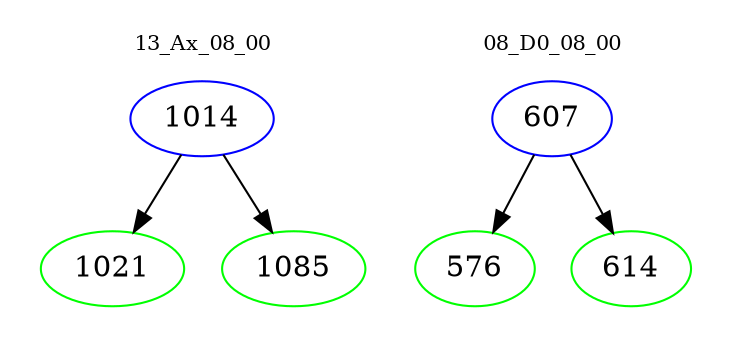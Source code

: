 digraph{
subgraph cluster_0 {
color = white
label = "13_Ax_08_00";
fontsize=10;
T0_1014 [label="1014", color="blue"]
T0_1014 -> T0_1021 [color="black"]
T0_1021 [label="1021", color="green"]
T0_1014 -> T0_1085 [color="black"]
T0_1085 [label="1085", color="green"]
}
subgraph cluster_1 {
color = white
label = "08_D0_08_00";
fontsize=10;
T1_607 [label="607", color="blue"]
T1_607 -> T1_576 [color="black"]
T1_576 [label="576", color="green"]
T1_607 -> T1_614 [color="black"]
T1_614 [label="614", color="green"]
}
}
